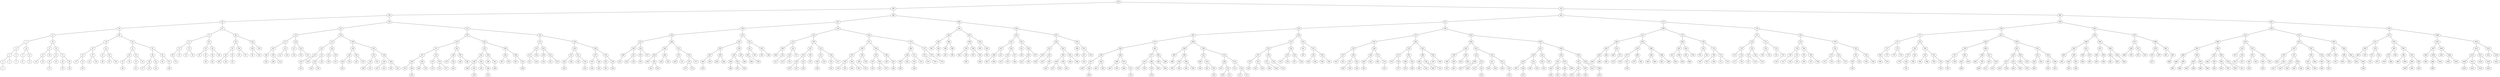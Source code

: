 graph BST {
    node [fontname="Helvetica"];
    455 [label="455"];
    455 -- 246;
    246 [label="246"];
    246 -- 104;
    104 [label="104"];
    104 -- 68;
    68 [label="68"];
    68 -- 30;
    30 [label="30"];
    30 -- 13;
    13 [label="13"];
    13 -- 7;
    7 [label="7"];
    7 -- 4;
    4 [label="4"];
    4 -- 2;
    2 [label="2"];
    2 -- 0;
    0 [label="0"];
    0 -- 1;
    1 [label="1"];
    2 -- 3;
    3 [label="3"];
    4 -- 6;
    6 [label="6"];
    6 -- 5;
    5 [label="5"];
    7 -- 10;
    10 [label="10"];
    10 -- 9;
    9 [label="9"];
    9 -- 8;
    8 [label="8"];
    10 -- 12;
    12 [label="12"];
    12 -- 11;
    11 [label="11"];
    13 -- 19;
    19 [label="19"];
    19 -- 17;
    17 [label="17"];
    17 -- 15;
    15 [label="15"];
    15 -- 14;
    14 [label="14"];
    15 -- 16;
    16 [label="16"];
    17 -- 18;
    18 [label="18"];
    19 -- 24;
    24 [label="24"];
    24 -- 22;
    22 [label="22"];
    22 -- 20;
    20 [label="20"];
    20 -- 21;
    21 [label="21"];
    22 -- 23;
    23 [label="23"];
    24 -- 27;
    27 [label="27"];
    27 -- 26;
    26 [label="26"];
    26 -- 25;
    25 [label="25"];
    27 -- 28;
    28 [label="28"];
    28 -- 29;
    29 [label="29"];
    30 -- 46;
    46 [label="46"];
    46 -- 39;
    39 [label="39"];
    39 -- 35;
    35 [label="35"];
    35 -- 32;
    32 [label="32"];
    32 -- 31;
    31 [label="31"];
    32 -- 33;
    33 [label="33"];
    33 -- 34;
    34 [label="34"];
    35 -- 37;
    37 [label="37"];
    37 -- 36;
    36 [label="36"];
    37 -- 38;
    38 [label="38"];
    39 -- 42;
    42 [label="42"];
    42 -- 41;
    41 [label="41"];
    41 -- 40;
    40 [label="40"];
    42 -- 44;
    44 [label="44"];
    44 -- 43;
    43 [label="43"];
    44 -- 45;
    45 [label="45"];
    46 -- 56;
    56 [label="56"];
    56 -- 51;
    51 [label="51"];
    51 -- 49;
    49 [label="49"];
    49 -- 47;
    47 [label="47"];
    47 -- 48;
    48 [label="48"];
    49 -- 50;
    50 [label="50"];
    51 -- 54;
    54 [label="54"];
    54 -- 53;
    53 [label="53"];
    53 -- 52;
    52 [label="52"];
    54 -- 55;
    55 [label="55"];
    56 -- 63;
    63 [label="63"];
    63 -- 60;
    60 [label="60"];
    60 -- 58;
    58 [label="58"];
    58 -- 57;
    57 [label="57"];
    58 -- 59;
    59 [label="59"];
    60 -- 62;
    62 [label="62"];
    62 -- 61;
    61 [label="61"];
    63 -- 65;
    65 [label="65"];
    65 -- 64;
    64 [label="64"];
    65 -- 67;
    67 [label="67"];
    67 -- 66;
    66 [label="66"];
    68 -- 87;
    87 [label="87"];
    87 -- 77;
    77 [label="77"];
    77 -- 73;
    73 [label="73"];
    73 -- 71;
    71 [label="71"];
    71 -- 69;
    69 [label="69"];
    69 -- 70;
    70 [label="70"];
    71 -- 72;
    72 [label="72"];
    73 -- 75;
    75 [label="75"];
    75 -- 74;
    74 [label="74"];
    75 -- 76;
    76 [label="76"];
    77 -- 82;
    82 [label="82"];
    82 -- 79;
    79 [label="79"];
    79 -- 78;
    78 [label="78"];
    79 -- 81;
    81 [label="81"];
    81 -- 80;
    80 [label="80"];
    82 -- 85;
    85 [label="85"];
    85 -- 84;
    84 [label="84"];
    84 -- 83;
    83 [label="83"];
    85 -- 86;
    86 [label="86"];
    87 -- 98;
    98 [label="98"];
    98 -- 94;
    94 [label="94"];
    94 -- 91;
    91 [label="91"];
    91 -- 89;
    89 [label="89"];
    89 -- 88;
    88 [label="88"];
    89 -- 90;
    90 [label="90"];
    91 -- 92;
    92 [label="92"];
    92 -- 93;
    93 [label="93"];
    94 -- 96;
    96 [label="96"];
    96 -- 95;
    95 [label="95"];
    96 -- 97;
    97 [label="97"];
    98 -- 102;
    102 [label="102"];
    102 -- 100;
    100 [label="100"];
    100 -- 99;
    99 [label="99"];
    100 -- 101;
    101 [label="101"];
    102 -- 103;
    103 [label="103"];
    104 -- 162;
    162 [label="162"];
    162 -- 122;
    122 [label="122"];
    122 -- 115;
    115 [label="115"];
    115 -- 111;
    111 [label="111"];
    111 -- 107;
    107 [label="107"];
    107 -- 106;
    106 [label="106"];
    106 -- 105;
    105 [label="105"];
    107 -- 109;
    109 [label="109"];
    109 -- 108;
    108 [label="108"];
    109 -- 110;
    110 [label="110"];
    111 -- 113;
    113 [label="113"];
    113 -- 112;
    112 [label="112"];
    113 -- 114;
    114 [label="114"];
    115 -- 118;
    118 [label="118"];
    118 -- 117;
    117 [label="117"];
    117 -- 116;
    116 [label="116"];
    118 -- 120;
    120 [label="120"];
    120 -- 119;
    119 [label="119"];
    120 -- 121;
    121 [label="121"];
    122 -- 139;
    139 [label="139"];
    139 -- 133;
    133 [label="133"];
    133 -- 127;
    127 [label="127"];
    127 -- 125;
    125 [label="125"];
    125 -- 124;
    124 [label="124"];
    124 -- 123;
    123 [label="123"];
    125 -- 126;
    126 [label="126"];
    127 -- 131;
    131 [label="131"];
    131 -- 129;
    129 [label="129"];
    129 -- 128;
    128 [label="128"];
    129 -- 130;
    130 [label="130"];
    131 -- 132;
    132 [label="132"];
    133 -- 136;
    136 [label="136"];
    136 -- 135;
    135 [label="135"];
    135 -- 134;
    134 [label="134"];
    136 -- 138;
    138 [label="138"];
    138 -- 137;
    137 [label="137"];
    139 -- 148;
    148 [label="148"];
    148 -- 144;
    144 [label="144"];
    144 -- 142;
    142 [label="142"];
    142 -- 140;
    140 [label="140"];
    140 -- 141;
    141 [label="141"];
    142 -- 143;
    143 [label="143"];
    144 -- 146;
    146 [label="146"];
    146 -- 145;
    145 [label="145"];
    146 -- 147;
    147 [label="147"];
    148 -- 154;
    154 [label="154"];
    154 -- 152;
    152 [label="152"];
    152 -- 150;
    150 [label="150"];
    150 -- 149;
    149 [label="149"];
    150 -- 151;
    151 [label="151"];
    152 -- 153;
    153 [label="153"];
    154 -- 158;
    158 [label="158"];
    158 -- 156;
    156 [label="156"];
    156 -- 155;
    155 [label="155"];
    156 -- 157;
    157 [label="157"];
    158 -- 160;
    160 [label="160"];
    160 -- 159;
    159 [label="159"];
    160 -- 161;
    161 [label="161"];
    162 -- 211;
    211 [label="211"];
    211 -- 187;
    187 [label="187"];
    187 -- 178;
    178 [label="178"];
    178 -- 171;
    171 [label="171"];
    171 -- 167;
    167 [label="167"];
    167 -- 164;
    164 [label="164"];
    164 -- 163;
    163 [label="163"];
    164 -- 166;
    166 [label="166"];
    166 -- 165;
    165 [label="165"];
    167 -- 169;
    169 [label="169"];
    169 -- 168;
    168 [label="168"];
    169 -- 170;
    170 [label="170"];
    171 -- 174;
    174 [label="174"];
    174 -- 172;
    172 [label="172"];
    172 -- 173;
    173 [label="173"];
    174 -- 176;
    176 [label="176"];
    176 -- 175;
    175 [label="175"];
    176 -- 177;
    177 [label="177"];
    178 -- 183;
    183 [label="183"];
    183 -- 180;
    180 [label="180"];
    180 -- 179;
    179 [label="179"];
    180 -- 182;
    182 [label="182"];
    182 -- 181;
    181 [label="181"];
    183 -- 185;
    185 [label="185"];
    185 -- 184;
    184 [label="184"];
    185 -- 186;
    186 [label="186"];
    187 -- 202;
    202 [label="202"];
    202 -- 197;
    197 [label="197"];
    197 -- 192;
    192 [label="192"];
    192 -- 189;
    189 [label="189"];
    189 -- 188;
    188 [label="188"];
    189 -- 191;
    191 [label="191"];
    191 -- 190;
    190 [label="190"];
    192 -- 194;
    194 [label="194"];
    194 -- 193;
    193 [label="193"];
    194 -- 196;
    196 [label="196"];
    196 -- 195;
    195 [label="195"];
    197 -- 199;
    199 [label="199"];
    199 -- 198;
    198 [label="198"];
    199 -- 201;
    201 [label="201"];
    201 -- 200;
    200 [label="200"];
    202 -- 206;
    206 [label="206"];
    206 -- 204;
    204 [label="204"];
    204 -- 203;
    203 [label="203"];
    204 -- 205;
    205 [label="205"];
    206 -- 208;
    208 [label="208"];
    208 -- 207;
    207 [label="207"];
    208 -- 210;
    210 [label="210"];
    210 -- 209;
    209 [label="209"];
    211 -- 224;
    224 [label="224"];
    224 -- 217;
    217 [label="217"];
    217 -- 215;
    215 [label="215"];
    215 -- 213;
    213 [label="213"];
    213 -- 212;
    212 [label="212"];
    213 -- 214;
    214 [label="214"];
    215 -- 216;
    216 [label="216"];
    217 -- 220;
    220 [label="220"];
    220 -- 218;
    218 [label="218"];
    218 -- 219;
    219 [label="219"];
    220 -- 222;
    222 [label="222"];
    222 -- 221;
    221 [label="221"];
    222 -- 223;
    223 [label="223"];
    224 -- 234;
    234 [label="234"];
    234 -- 229;
    229 [label="229"];
    229 -- 227;
    227 [label="227"];
    227 -- 226;
    226 [label="226"];
    226 -- 225;
    225 [label="225"];
    227 -- 228;
    228 [label="228"];
    229 -- 231;
    231 [label="231"];
    231 -- 230;
    230 [label="230"];
    231 -- 232;
    232 [label="232"];
    232 -- 233;
    233 [label="233"];
    234 -- 240;
    240 [label="240"];
    240 -- 237;
    237 [label="237"];
    237 -- 235;
    235 [label="235"];
    235 -- 236;
    236 [label="236"];
    237 -- 238;
    238 [label="238"];
    238 -- 239;
    239 [label="239"];
    240 -- 243;
    243 [label="243"];
    243 -- 242;
    242 [label="242"];
    242 -- 241;
    241 [label="241"];
    243 -- 244;
    244 [label="244"];
    244 -- 245;
    245 [label="245"];
    246 -- 380;
    380 [label="380"];
    380 -- 307;
    307 [label="307"];
    307 -- 278;
    278 [label="278"];
    278 -- 258;
    258 [label="258"];
    258 -- 253;
    253 [label="253"];
    253 -- 249;
    249 [label="249"];
    249 -- 248;
    248 [label="248"];
    248 -- 247;
    247 [label="247"];
    249 -- 251;
    251 [label="251"];
    251 -- 250;
    250 [label="250"];
    251 -- 252;
    252 [label="252"];
    253 -- 256;
    256 [label="256"];
    256 -- 255;
    255 [label="255"];
    255 -- 254;
    254 [label="254"];
    256 -- 257;
    257 [label="257"];
    258 -- 268;
    268 [label="268"];
    268 -- 264;
    264 [label="264"];
    264 -- 260;
    260 [label="260"];
    260 -- 259;
    259 [label="259"];
    260 -- 262;
    262 [label="262"];
    262 -- 261;
    261 [label="261"];
    262 -- 263;
    263 [label="263"];
    264 -- 266;
    266 [label="266"];
    266 -- 265;
    265 [label="265"];
    266 -- 267;
    267 [label="267"];
    268 -- 272;
    272 [label="272"];
    272 -- 270;
    270 [label="270"];
    270 -- 269;
    269 [label="269"];
    270 -- 271;
    271 [label="271"];
    272 -- 276;
    276 [label="276"];
    276 -- 274;
    274 [label="274"];
    274 -- 273;
    273 [label="273"];
    274 -- 275;
    275 [label="275"];
    276 -- 277;
    277 [label="277"];
    278 -- 297;
    297 [label="297"];
    297 -- 287;
    287 [label="287"];
    287 -- 283;
    283 [label="283"];
    283 -- 281;
    281 [label="281"];
    281 -- 280;
    280 [label="280"];
    280 -- 279;
    279 [label="279"];
    281 -- 282;
    282 [label="282"];
    283 -- 285;
    285 [label="285"];
    285 -- 284;
    284 [label="284"];
    285 -- 286;
    286 [label="286"];
    287 -- 294;
    294 [label="294"];
    294 -- 290;
    290 [label="290"];
    290 -- 289;
    289 [label="289"];
    289 -- 288;
    288 [label="288"];
    290 -- 292;
    292 [label="292"];
    292 -- 291;
    291 [label="291"];
    292 -- 293;
    293 [label="293"];
    294 -- 295;
    295 [label="295"];
    295 -- 296;
    296 [label="296"];
    297 -- 303;
    303 [label="303"];
    303 -- 301;
    301 [label="301"];
    301 -- 299;
    299 [label="299"];
    299 -- 298;
    298 [label="298"];
    299 -- 300;
    300 [label="300"];
    301 -- 302;
    302 [label="302"];
    303 -- 305;
    305 [label="305"];
    305 -- 304;
    304 [label="304"];
    305 -- 306;
    306 [label="306"];
    307 -- 338;
    338 [label="338"];
    338 -- 318;
    318 [label="318"];
    318 -- 312;
    312 [label="312"];
    312 -- 309;
    309 [label="309"];
    309 -- 308;
    308 [label="308"];
    309 -- 310;
    310 [label="310"];
    310 -- 311;
    311 [label="311"];
    312 -- 316;
    316 [label="316"];
    316 -- 314;
    314 [label="314"];
    314 -- 313;
    313 [label="313"];
    314 -- 315;
    315 [label="315"];
    316 -- 317;
    317 [label="317"];
    318 -- 328;
    328 [label="328"];
    328 -- 325;
    325 [label="325"];
    325 -- 322;
    322 [label="322"];
    322 -- 320;
    320 [label="320"];
    320 -- 319;
    319 [label="319"];
    320 -- 321;
    321 [label="321"];
    322 -- 323;
    323 [label="323"];
    323 -- 324;
    324 [label="324"];
    325 -- 326;
    326 [label="326"];
    326 -- 327;
    327 [label="327"];
    328 -- 333;
    333 [label="333"];
    333 -- 331;
    331 [label="331"];
    331 -- 329;
    329 [label="329"];
    329 -- 330;
    330 [label="330"];
    331 -- 332;
    332 [label="332"];
    333 -- 336;
    336 [label="336"];
    336 -- 335;
    335 [label="335"];
    335 -- 334;
    334 [label="334"];
    336 -- 337;
    337 [label="337"];
    338 -- 363;
    363 [label="363"];
    363 -- 351;
    351 [label="351"];
    351 -- 346;
    346 [label="346"];
    346 -- 342;
    342 [label="342"];
    342 -- 340;
    340 [label="340"];
    340 -- 339;
    339 [label="339"];
    340 -- 341;
    341 [label="341"];
    342 -- 344;
    344 [label="344"];
    344 -- 343;
    343 [label="343"];
    344 -- 345;
    345 [label="345"];
    346 -- 349;
    349 [label="349"];
    349 -- 348;
    348 [label="348"];
    348 -- 347;
    347 [label="347"];
    349 -- 350;
    350 [label="350"];
    351 -- 358;
    358 [label="358"];
    358 -- 354;
    354 [label="354"];
    354 -- 353;
    353 [label="353"];
    353 -- 352;
    352 [label="352"];
    354 -- 356;
    356 [label="356"];
    356 -- 355;
    355 [label="355"];
    356 -- 357;
    357 [label="357"];
    358 -- 360;
    360 [label="360"];
    360 -- 359;
    359 [label="359"];
    360 -- 361;
    361 [label="361"];
    361 -- 362;
    362 [label="362"];
    363 -- 373;
    373 [label="373"];
    373 -- 368;
    368 [label="368"];
    368 -- 366;
    366 [label="366"];
    366 -- 365;
    365 [label="365"];
    365 -- 364;
    364 [label="364"];
    366 -- 367;
    367 [label="367"];
    368 -- 371;
    371 [label="371"];
    371 -- 370;
    370 [label="370"];
    370 -- 369;
    369 [label="369"];
    371 -- 372;
    372 [label="372"];
    373 -- 377;
    377 [label="377"];
    377 -- 375;
    375 [label="375"];
    375 -- 374;
    374 [label="374"];
    375 -- 376;
    376 [label="376"];
    377 -- 379;
    379 [label="379"];
    379 -- 378;
    378 [label="378"];
    380 -- 406;
    406 [label="406"];
    406 -- 391;
    391 [label="391"];
    391 -- 385;
    385 [label="385"];
    385 -- 382;
    382 [label="382"];
    382 -- 381;
    381 [label="381"];
    382 -- 383;
    383 [label="383"];
    383 -- 384;
    384 [label="384"];
    385 -- 388;
    388 [label="388"];
    388 -- 386;
    386 [label="386"];
    386 -- 387;
    387 [label="387"];
    388 -- 389;
    389 [label="389"];
    389 -- 390;
    390 [label="390"];
    391 -- 401;
    401 [label="401"];
    401 -- 396;
    396 [label="396"];
    396 -- 393;
    393 [label="393"];
    393 -- 392;
    392 [label="392"];
    393 -- 394;
    394 [label="394"];
    394 -- 395;
    395 [label="395"];
    396 -- 398;
    398 [label="398"];
    398 -- 397;
    397 [label="397"];
    398 -- 399;
    399 [label="399"];
    399 -- 400;
    400 [label="400"];
    401 -- 403;
    403 [label="403"];
    403 -- 402;
    402 [label="402"];
    403 -- 404;
    404 [label="404"];
    404 -- 405;
    405 [label="405"];
    406 -- 428;
    428 [label="428"];
    428 -- 419;
    419 [label="419"];
    419 -- 412;
    412 [label="412"];
    412 -- 410;
    410 [label="410"];
    410 -- 408;
    408 [label="408"];
    408 -- 407;
    407 [label="407"];
    408 -- 409;
    409 [label="409"];
    410 -- 411;
    411 [label="411"];
    412 -- 416;
    416 [label="416"];
    416 -- 414;
    414 [label="414"];
    414 -- 413;
    413 [label="413"];
    414 -- 415;
    415 [label="415"];
    416 -- 417;
    417 [label="417"];
    417 -- 418;
    418 [label="418"];
    419 -- 422;
    422 [label="422"];
    422 -- 421;
    421 [label="421"];
    421 -- 420;
    420 [label="420"];
    422 -- 426;
    426 [label="426"];
    426 -- 424;
    424 [label="424"];
    424 -- 423;
    423 [label="423"];
    424 -- 425;
    425 [label="425"];
    426 -- 427;
    427 [label="427"];
    428 -- 447;
    447 [label="447"];
    447 -- 436;
    436 [label="436"];
    436 -- 431;
    431 [label="431"];
    431 -- 429;
    429 [label="429"];
    429 -- 430;
    430 [label="430"];
    431 -- 433;
    433 [label="433"];
    433 -- 432;
    432 [label="432"];
    433 -- 435;
    435 [label="435"];
    435 -- 434;
    434 [label="434"];
    436 -- 443;
    443 [label="443"];
    443 -- 440;
    440 [label="440"];
    440 -- 438;
    438 [label="438"];
    438 -- 437;
    437 [label="437"];
    438 -- 439;
    439 [label="439"];
    440 -- 442;
    442 [label="442"];
    442 -- 441;
    441 [label="441"];
    443 -- 445;
    445 [label="445"];
    445 -- 444;
    444 [label="444"];
    445 -- 446;
    446 [label="446"];
    447 -- 450;
    450 [label="450"];
    450 -- 448;
    448 [label="448"];
    448 -- 449;
    449 [label="449"];
    450 -- 453;
    453 [label="453"];
    453 -- 451;
    451 [label="451"];
    451 -- 452;
    452 [label="452"];
    453 -- 454;
    454 [label="454"];
    455 -- 767;
    767 [label="767"];
    767 -- 661;
    661 [label="661"];
    661 -- 551;
    551 [label="551"];
    551 -- 518;
    518 [label="518"];
    518 -- 487;
    487 [label="487"];
    487 -- 473;
    473 [label="473"];
    473 -- 464;
    464 [label="464"];
    464 -- 460;
    460 [label="460"];
    460 -- 457;
    457 [label="457"];
    457 -- 456;
    456 [label="456"];
    457 -- 459;
    459 [label="459"];
    459 -- 458;
    458 [label="458"];
    460 -- 462;
    462 [label="462"];
    462 -- 461;
    461 [label="461"];
    462 -- 463;
    463 [label="463"];
    464 -- 468;
    468 [label="468"];
    468 -- 466;
    466 [label="466"];
    466 -- 465;
    465 [label="465"];
    466 -- 467;
    467 [label="467"];
    468 -- 470;
    470 [label="470"];
    470 -- 469;
    469 [label="469"];
    470 -- 471;
    471 [label="471"];
    471 -- 472;
    472 [label="472"];
    473 -- 482;
    482 [label="482"];
    482 -- 477;
    477 [label="477"];
    477 -- 475;
    475 [label="475"];
    475 -- 474;
    474 [label="474"];
    475 -- 476;
    476 [label="476"];
    477 -- 480;
    480 [label="480"];
    480 -- 479;
    479 [label="479"];
    479 -- 478;
    478 [label="478"];
    480 -- 481;
    481 [label="481"];
    482 -- 485;
    485 [label="485"];
    485 -- 484;
    484 [label="484"];
    484 -- 483;
    483 [label="483"];
    485 -- 486;
    486 [label="486"];
    487 -- 498;
    498 [label="498"];
    498 -- 490;
    490 [label="490"];
    490 -- 489;
    489 [label="489"];
    489 -- 488;
    488 [label="488"];
    490 -- 494;
    494 [label="494"];
    494 -- 492;
    492 [label="492"];
    492 -- 491;
    491 [label="491"];
    492 -- 493;
    493 [label="493"];
    494 -- 496;
    496 [label="496"];
    496 -- 495;
    495 [label="495"];
    496 -- 497;
    497 [label="497"];
    498 -- 506;
    506 [label="506"];
    506 -- 501;
    501 [label="501"];
    501 -- 499;
    499 [label="499"];
    499 -- 500;
    500 [label="500"];
    501 -- 503;
    503 [label="503"];
    503 -- 502;
    502 [label="502"];
    503 -- 505;
    505 [label="505"];
    505 -- 504;
    504 [label="504"];
    506 -- 512;
    512 [label="512"];
    512 -- 508;
    508 [label="508"];
    508 -- 507;
    507 [label="507"];
    508 -- 510;
    510 [label="510"];
    510 -- 509;
    509 [label="509"];
    510 -- 511;
    511 [label="511"];
    512 -- 514;
    514 [label="514"];
    514 -- 513;
    513 [label="513"];
    514 -- 516;
    516 [label="516"];
    516 -- 515;
    515 [label="515"];
    516 -- 517;
    517 [label="517"];
    518 -- 540;
    540 [label="540"];
    540 -- 532;
    532 [label="532"];
    532 -- 525;
    525 [label="525"];
    525 -- 521;
    521 [label="521"];
    521 -- 519;
    519 [label="519"];
    519 -- 520;
    520 [label="520"];
    521 -- 523;
    523 [label="523"];
    523 -- 522;
    522 [label="522"];
    523 -- 524;
    524 [label="524"];
    525 -- 529;
    529 [label="529"];
    529 -- 527;
    527 [label="527"];
    527 -- 526;
    526 [label="526"];
    527 -- 528;
    528 [label="528"];
    529 -- 530;
    530 [label="530"];
    530 -- 531;
    531 [label="531"];
    532 -- 536;
    536 [label="536"];
    536 -- 534;
    534 [label="534"];
    534 -- 533;
    533 [label="533"];
    534 -- 535;
    535 [label="535"];
    536 -- 538;
    538 [label="538"];
    538 -- 537;
    537 [label="537"];
    538 -- 539;
    539 [label="539"];
    540 -- 543;
    543 [label="543"];
    543 -- 541;
    541 [label="541"];
    541 -- 542;
    542 [label="542"];
    543 -- 547;
    547 [label="547"];
    547 -- 545;
    545 [label="545"];
    545 -- 544;
    544 [label="544"];
    545 -- 546;
    546 [label="546"];
    547 -- 549;
    549 [label="549"];
    549 -- 548;
    548 [label="548"];
    549 -- 550;
    550 [label="550"];
    551 -- 596;
    596 [label="596"];
    596 -- 573;
    573 [label="573"];
    573 -- 563;
    563 [label="563"];
    563 -- 555;
    555 [label="555"];
    555 -- 553;
    553 [label="553"];
    553 -- 552;
    552 [label="552"];
    553 -- 554;
    554 [label="554"];
    555 -- 560;
    560 [label="560"];
    560 -- 557;
    557 [label="557"];
    557 -- 556;
    556 [label="556"];
    557 -- 558;
    558 [label="558"];
    560 -- 561;
    561 [label="561"];
    561 -- 562;
    562 [label="562"];
    563 -- 568;
    568 [label="568"];
    568 -- 566;
    566 [label="566"];
    566 -- 564;
    564 [label="564"];
    564 -- 565;
    565 [label="565"];
    566 -- 567;
    567 [label="567"];
    568 -- 570;
    570 [label="570"];
    570 -- 569;
    569 [label="569"];
    570 -- 572;
    572 [label="572"];
    572 -- 571;
    571 [label="571"];
    573 -- 584;
    584 [label="584"];
    584 -- 578;
    578 [label="578"];
    578 -- 575;
    575 [label="575"];
    575 -- 574;
    574 [label="574"];
    575 -- 576;
    576 [label="576"];
    576 -- 577;
    577 [label="577"];
    578 -- 581;
    581 [label="581"];
    581 -- 580;
    580 [label="580"];
    580 -- 579;
    579 [label="579"];
    581 -- 583;
    583 [label="583"];
    583 -- 582;
    582 [label="582"];
    584 -- 592;
    592 [label="592"];
    592 -- 588;
    588 [label="588"];
    588 -- 586;
    586 [label="586"];
    586 -- 585;
    585 [label="585"];
    586 -- 587;
    587 [label="587"];
    588 -- 590;
    590 [label="590"];
    590 -- 589;
    589 [label="589"];
    590 -- 591;
    591 [label="591"];
    592 -- 594;
    594 [label="594"];
    594 -- 593;
    593 [label="593"];
    594 -- 595;
    595 [label="595"];
    596 -- 624;
    624 [label="624"];
    624 -- 606;
    606 [label="606"];
    606 -- 602;
    602 [label="602"];
    602 -- 599;
    599 [label="599"];
    599 -- 598;
    598 [label="598"];
    598 -- 597;
    597 [label="597"];
    599 -- 600;
    600 [label="600"];
    600 -- 601;
    601 [label="601"];
    602 -- 604;
    604 [label="604"];
    604 -- 603;
    603 [label="603"];
    604 -- 605;
    605 [label="605"];
    606 -- 615;
    615 [label="615"];
    615 -- 610;
    610 [label="610"];
    610 -- 608;
    608 [label="608"];
    608 -- 607;
    607 [label="607"];
    608 -- 609;
    609 [label="609"];
    610 -- 612;
    612 [label="612"];
    612 -- 611;
    611 [label="611"];
    612 -- 613;
    613 [label="613"];
    613 -- 614;
    614 [label="614"];
    615 -- 619;
    619 [label="619"];
    619 -- 617;
    617 [label="617"];
    617 -- 616;
    616 [label="616"];
    617 -- 618;
    618 [label="618"];
    619 -- 621;
    621 [label="621"];
    621 -- 620;
    620 [label="620"];
    621 -- 622;
    622 [label="622"];
    622 -- 623;
    623 [label="623"];
    624 -- 638;
    638 [label="638"];
    638 -- 633;
    633 [label="633"];
    633 -- 629;
    629 [label="629"];
    629 -- 626;
    626 [label="626"];
    626 -- 625;
    625 [label="625"];
    626 -- 628;
    628 [label="628"];
    628 -- 627;
    627 [label="627"];
    629 -- 631;
    631 [label="631"];
    631 -- 630;
    630 [label="630"];
    631 -- 632;
    632 [label="632"];
    633 -- 636;
    636 [label="636"];
    636 -- 634;
    634 [label="634"];
    634 -- 635;
    635 [label="635"];
    636 -- 637;
    637 [label="637"];
    638 -- 649;
    649 [label="649"];
    649 -- 644;
    644 [label="644"];
    644 -- 641;
    641 [label="641"];
    641 -- 639;
    639 [label="639"];
    639 -- 640;
    640 [label="640"];
    641 -- 642;
    642 [label="642"];
    642 -- 643;
    643 [label="643"];
    644 -- 647;
    647 [label="647"];
    647 -- 646;
    646 [label="646"];
    646 -- 645;
    645 [label="645"];
    647 -- 648;
    648 [label="648"];
    649 -- 656;
    656 [label="656"];
    656 -- 653;
    653 [label="653"];
    653 -- 651;
    651 [label="651"];
    651 -- 650;
    650 [label="650"];
    651 -- 652;
    652 [label="652"];
    653 -- 655;
    655 [label="655"];
    655 -- 654;
    654 [label="654"];
    656 -- 658;
    658 [label="658"];
    658 -- 657;
    657 [label="657"];
    658 -- 660;
    660 [label="660"];
    660 -- 659;
    659 [label="659"];
    661 -- 714;
    714 [label="714"];
    714 -- 690;
    690 [label="690"];
    690 -- 673;
    673 [label="673"];
    673 -- 668;
    668 [label="668"];
    668 -- 665;
    665 [label="665"];
    665 -- 663;
    663 [label="663"];
    663 -- 662;
    662 [label="662"];
    663 -- 664;
    664 [label="664"];
    665 -- 666;
    666 [label="666"];
    666 -- 667;
    667 [label="667"];
    668 -- 670;
    670 [label="670"];
    670 -- 669;
    669 [label="669"];
    670 -- 671;
    671 [label="671"];
    671 -- 672;
    672 [label="672"];
    673 -- 682;
    682 [label="682"];
    682 -- 678;
    678 [label="678"];
    678 -- 675;
    675 [label="675"];
    675 -- 674;
    674 [label="674"];
    675 -- 677;
    677 [label="677"];
    677 -- 676;
    676 [label="676"];
    678 -- 680;
    680 [label="680"];
    680 -- 679;
    679 [label="679"];
    680 -- 681;
    681 [label="681"];
    682 -- 686;
    686 [label="686"];
    686 -- 684;
    684 [label="684"];
    684 -- 683;
    683 [label="683"];
    684 -- 685;
    685 [label="685"];
    686 -- 688;
    688 [label="688"];
    688 -- 687;
    687 [label="687"];
    688 -- 689;
    689 [label="689"];
    690 -- 701;
    701 [label="701"];
    701 -- 696;
    696 [label="696"];
    696 -- 693;
    693 [label="693"];
    693 -- 691;
    691 [label="691"];
    691 -- 692;
    692 [label="692"];
    693 -- 694;
    694 [label="694"];
    694 -- 695;
    695 [label="695"];
    696 -- 699;
    699 [label="699"];
    699 -- 697;
    697 [label="697"];
    697 -- 698;
    698 [label="698"];
    699 -- 700;
    700 [label="700"];
    701 -- 706;
    706 [label="706"];
    706 -- 703;
    703 [label="703"];
    703 -- 702;
    702 [label="702"];
    703 -- 705;
    705 [label="705"];
    705 -- 704;
    704 [label="704"];
    706 -- 710;
    710 [label="710"];
    710 -- 708;
    708 [label="708"];
    708 -- 707;
    707 [label="707"];
    708 -- 709;
    709 [label="709"];
    710 -- 712;
    712 [label="712"];
    712 -- 711;
    711 [label="711"];
    712 -- 713;
    713 [label="713"];
    714 -- 736;
    736 [label="736"];
    736 -- 727;
    727 [label="727"];
    727 -- 720;
    720 [label="720"];
    720 -- 716;
    716 [label="716"];
    716 -- 715;
    715 [label="715"];
    716 -- 718;
    718 [label="718"];
    718 -- 717;
    717 [label="717"];
    718 -- 719;
    719 [label="719"];
    720 -- 724;
    724 [label="724"];
    724 -- 722;
    722 [label="722"];
    722 -- 721;
    721 [label="721"];
    722 -- 723;
    723 [label="723"];
    724 -- 726;
    726 [label="726"];
    726 -- 725;
    725 [label="725"];
    727 -- 731;
    731 [label="731"];
    731 -- 729;
    729 [label="729"];
    729 -- 728;
    728 [label="728"];
    729 -- 730;
    730 [label="730"];
    731 -- 733;
    733 [label="733"];
    733 -- 732;
    732 [label="732"];
    733 -- 735;
    735 [label="735"];
    735 -- 734;
    734 [label="734"];
    736 -- 750;
    750 [label="750"];
    750 -- 743;
    743 [label="743"];
    743 -- 739;
    739 [label="739"];
    739 -- 738;
    738 [label="738"];
    738 -- 737;
    737 [label="737"];
    739 -- 741;
    741 [label="741"];
    741 -- 740;
    740 [label="740"];
    741 -- 742;
    742 [label="742"];
    743 -- 746;
    746 [label="746"];
    746 -- 745;
    745 [label="745"];
    745 -- 744;
    744 [label="744"];
    746 -- 748;
    748 [label="748"];
    748 -- 747;
    747 [label="747"];
    748 -- 749;
    749 [label="749"];
    750 -- 758;
    758 [label="758"];
    758 -- 754;
    754 [label="754"];
    754 -- 752;
    752 [label="752"];
    752 -- 751;
    751 [label="751"];
    752 -- 753;
    753 [label="753"];
    754 -- 756;
    756 [label="756"];
    756 -- 755;
    755 [label="755"];
    756 -- 757;
    757 [label="757"];
    758 -- 763;
    763 [label="763"];
    763 -- 761;
    761 [label="761"];
    761 -- 760;
    760 [label="760"];
    760 -- 759;
    759 [label="759"];
    761 -- 762;
    762 [label="762"];
    763 -- 765;
    765 [label="765"];
    765 -- 764;
    764 [label="764"];
    765 -- 766;
    766 [label="766"];
    767 -- 885;
    885 [label="885"];
    885 -- 839;
    839 [label="839"];
    839 -- 794;
    794 [label="794"];
    794 -- 777;
    777 [label="777"];
    777 -- 773;
    773 [label="773"];
    773 -- 771;
    771 [label="771"];
    771 -- 769;
    769 [label="769"];
    769 -- 768;
    768 [label="768"];
    769 -- 770;
    770 [label="770"];
    771 -- 772;
    772 [label="772"];
    773 -- 775;
    775 [label="775"];
    775 -- 774;
    774 [label="774"];
    775 -- 776;
    776 [label="776"];
    777 -- 785;
    785 [label="785"];
    785 -- 782;
    782 [label="782"];
    782 -- 779;
    779 [label="779"];
    779 -- 778;
    778 [label="778"];
    779 -- 780;
    780 [label="780"];
    780 -- 781;
    781 [label="781"];
    782 -- 783;
    783 [label="783"];
    783 -- 784;
    784 [label="784"];
    785 -- 789;
    789 [label="789"];
    789 -- 787;
    787 [label="787"];
    787 -- 786;
    786 [label="786"];
    787 -- 788;
    788 [label="788"];
    789 -- 791;
    791 [label="791"];
    791 -- 790;
    790 [label="790"];
    791 -- 792;
    792 [label="792"];
    792 -- 793;
    793 [label="793"];
    794 -- 815;
    815 [label="815"];
    815 -- 804;
    804 [label="804"];
    804 -- 799;
    799 [label="799"];
    799 -- 797;
    797 [label="797"];
    797 -- 796;
    796 [label="796"];
    796 -- 795;
    795 [label="795"];
    797 -- 798;
    798 [label="798"];
    799 -- 802;
    802 [label="802"];
    802 -- 801;
    801 [label="801"];
    801 -- 800;
    800 [label="800"];
    802 -- 803;
    803 [label="803"];
    804 -- 809;
    809 [label="809"];
    809 -- 806;
    806 [label="806"];
    806 -- 805;
    805 [label="805"];
    806 -- 807;
    807 [label="807"];
    807 -- 808;
    808 [label="808"];
    809 -- 812;
    812 [label="812"];
    812 -- 810;
    810 [label="810"];
    810 -- 811;
    811 [label="811"];
    812 -- 814;
    814 [label="814"];
    814 -- 813;
    813 [label="813"];
    815 -- 828;
    828 [label="828"];
    828 -- 823;
    823 [label="823"];
    823 -- 819;
    819 [label="819"];
    819 -- 817;
    817 [label="817"];
    817 -- 816;
    816 [label="816"];
    817 -- 818;
    818 [label="818"];
    819 -- 821;
    821 [label="821"];
    821 -- 820;
    820 [label="820"];
    821 -- 822;
    822 [label="822"];
    823 -- 826;
    826 [label="826"];
    826 -- 824;
    824 [label="824"];
    824 -- 825;
    825 [label="825"];
    826 -- 827;
    827 [label="827"];
    828 -- 833;
    833 [label="833"];
    833 -- 831;
    831 [label="831"];
    831 -- 830;
    830 [label="830"];
    830 -- 829;
    829 [label="829"];
    831 -- 832;
    832 [label="832"];
    833 -- 836;
    836 [label="836"];
    836 -- 835;
    835 [label="835"];
    835 -- 834;
    834 [label="834"];
    836 -- 838;
    838 [label="838"];
    838 -- 837;
    837 [label="837"];
    839 -- 867;
    867 [label="867"];
    867 -- 854;
    854 [label="854"];
    854 -- 848;
    848 [label="848"];
    848 -- 842;
    842 [label="842"];
    842 -- 840;
    840 [label="840"];
    840 -- 841;
    841 [label="841"];
    842 -- 845;
    845 [label="845"];
    845 -- 844;
    844 [label="844"];
    844 -- 843;
    843 [label="843"];
    845 -- 847;
    847 [label="847"];
    847 -- 846;
    846 [label="846"];
    848 -- 851;
    851 [label="851"];
    851 -- 849;
    849 [label="849"];
    849 -- 850;
    850 [label="850"];
    851 -- 853;
    853 [label="853"];
    853 -- 852;
    852 [label="852"];
    854 -- 860;
    860 [label="860"];
    860 -- 857;
    857 [label="857"];
    857 -- 856;
    856 [label="856"];
    856 -- 855;
    855 [label="855"];
    857 -- 858;
    858 [label="858"];
    858 -- 859;
    859 [label="859"];
    860 -- 864;
    864 [label="864"];
    864 -- 862;
    862 [label="862"];
    862 -- 861;
    861 [label="861"];
    862 -- 863;
    863 [label="863"];
    864 -- 866;
    866 [label="866"];
    866 -- 865;
    865 [label="865"];
    867 -- 875;
    875 [label="875"];
    875 -- 871;
    871 [label="871"];
    871 -- 869;
    869 [label="869"];
    869 -- 868;
    868 [label="868"];
    869 -- 870;
    870 [label="870"];
    871 -- 873;
    873 [label="873"];
    873 -- 872;
    872 [label="872"];
    873 -- 874;
    874 [label="874"];
    875 -- 880;
    880 [label="880"];
    880 -- 878;
    878 [label="878"];
    878 -- 876;
    876 [label="876"];
    876 -- 877;
    877 [label="877"];
    878 -- 879;
    879 [label="879"];
    880 -- 882;
    882 [label="882"];
    882 -- 881;
    881 [label="881"];
    882 -- 883;
    883 [label="883"];
    883 -- 884;
    884 [label="884"];
    885 -- 967;
    967 [label="967"];
    967 -- 928;
    928 [label="928"];
    928 -- 912;
    912 [label="912"];
    912 -- 899;
    899 [label="899"];
    899 -- 891;
    891 [label="891"];
    891 -- 888;
    888 [label="888"];
    888 -- 886;
    886 [label="886"];
    886 -- 887;
    887 [label="887"];
    888 -- 890;
    890 [label="890"];
    890 -- 889;
    889 [label="889"];
    891 -- 895;
    895 [label="895"];
    895 -- 893;
    893 [label="893"];
    893 -- 892;
    892 [label="892"];
    893 -- 894;
    894 [label="894"];
    895 -- 897;
    897 [label="897"];
    897 -- 896;
    896 [label="896"];
    897 -- 898;
    898 [label="898"];
    899 -- 904;
    904 [label="904"];
    904 -- 901;
    901 [label="901"];
    901 -- 900;
    900 [label="900"];
    901 -- 903;
    903 [label="903"];
    903 -- 902;
    902 [label="902"];
    904 -- 908;
    908 [label="908"];
    908 -- 906;
    906 [label="906"];
    906 -- 905;
    905 [label="905"];
    906 -- 907;
    907 [label="907"];
    908 -- 910;
    910 [label="910"];
    910 -- 909;
    909 [label="909"];
    910 -- 911;
    911 [label="911"];
    912 -- 918;
    918 [label="918"];
    918 -- 914;
    914 [label="914"];
    914 -- 913;
    913 [label="913"];
    914 -- 916;
    916 [label="916"];
    916 -- 915;
    915 [label="915"];
    916 -- 917;
    917 [label="917"];
    918 -- 923;
    923 [label="923"];
    923 -- 921;
    921 [label="921"];
    921 -- 920;
    920 [label="920"];
    920 -- 919;
    919 [label="919"];
    921 -- 922;
    922 [label="922"];
    923 -- 926;
    926 [label="926"];
    926 -- 924;
    924 [label="924"];
    924 -- 925;
    925 [label="925"];
    926 -- 927;
    927 [label="927"];
    928 -- 953;
    953 [label="953"];
    953 -- 941;
    941 [label="941"];
    941 -- 933;
    933 [label="933"];
    933 -- 930;
    930 [label="930"];
    930 -- 929;
    929 [label="929"];
    930 -- 932;
    932 [label="932"];
    932 -- 931;
    931 [label="931"];
    933 -- 937;
    937 [label="937"];
    937 -- 935;
    935 [label="935"];
    935 -- 934;
    934 [label="934"];
    935 -- 936;
    936 [label="936"];
    937 -- 939;
    939 [label="939"];
    939 -- 938;
    938 [label="938"];
    939 -- 940;
    940 [label="940"];
    941 -- 947;
    947 [label="947"];
    947 -- 945;
    945 [label="945"];
    945 -- 943;
    943 [label="943"];
    943 -- 942;
    942 [label="942"];
    943 -- 944;
    944 [label="944"];
    945 -- 946;
    946 [label="946"];
    947 -- 950;
    950 [label="950"];
    950 -- 949;
    949 [label="949"];
    949 -- 948;
    948 [label="948"];
    950 -- 951;
    951 [label="951"];
    951 -- 952;
    952 [label="952"];
    953 -- 958;
    958 [label="958"];
    958 -- 955;
    955 [label="955"];
    955 -- 954;
    954 [label="954"];
    955 -- 956;
    956 [label="956"];
    956 -- 957;
    957 [label="957"];
    958 -- 962;
    962 [label="962"];
    962 -- 960;
    960 [label="960"];
    960 -- 959;
    959 [label="959"];
    960 -- 961;
    961 [label="961"];
    962 -- 964;
    964 [label="964"];
    964 -- 963;
    963 [label="963"];
    964 -- 965;
    965 [label="965"];
    965 -- 966;
    966 [label="966"];
    967 -- 994;
    994 [label="994"];
    994 -- 977;
    977 [label="977"];
    977 -- 971;
    971 [label="971"];
    971 -- 969;
    969 [label="969"];
    969 -- 968;
    968 [label="968"];
    969 -- 970;
    970 [label="970"];
    971 -- 974;
    974 [label="974"];
    974 -- 972;
    972 [label="972"];
    972 -- 973;
    973 [label="973"];
    974 -- 976;
    976 [label="976"];
    976 -- 975;
    975 [label="975"];
    977 -- 983;
    983 [label="983"];
    983 -- 981;
    981 [label="981"];
    981 -- 979;
    979 [label="979"];
    979 -- 978;
    978 [label="978"];
    979 -- 980;
    980 [label="980"];
    981 -- 982;
    982 [label="982"];
    983 -- 987;
    987 [label="987"];
    987 -- 985;
    985 [label="985"];
    985 -- 984;
    984 [label="984"];
    985 -- 986;
    986 [label="986"];
    987 -- 991;
    991 [label="991"];
    991 -- 989;
    989 [label="989"];
    989 -- 988;
    988 [label="988"];
    989 -- 990;
    990 [label="990"];
    991 -- 992;
    992 [label="992"];
    992 -- 993;
    993 [label="993"];
    994 -- 1008;
    1008 [label="1008"];
    1008 -- 1002;
    1002 [label="1002"];
    1002 -- 997;
    997 [label="997"];
    997 -- 996;
    996 [label="996"];
    996 -- 995;
    995 [label="995"];
    997 -- 1000;
    1000 [label="1000"];
    1000 -- 998;
    998 [label="998"];
    998 -- 999;
    999 [label="999"];
    1000 -- 1001;
    1001 [label="1001"];
    1002 -- 1004;
    1004 [label="1004"];
    1004 -- 1003;
    1003 [label="1003"];
    1004 -- 1006;
    1006 [label="1006"];
    1006 -- 1005;
    1005 [label="1005"];
    1006 -- 1007;
    1007 [label="1007"];
    1008 -- 1020;
    1020 [label="1020"];
    1020 -- 1015;
    1015 [label="1015"];
    1015 -- 1011;
    1011 [label="1011"];
    1011 -- 1009;
    1009 [label="1009"];
    1009 -- 1010;
    1010 [label="1010"];
    1011 -- 1013;
    1013 [label="1013"];
    1013 -- 1012;
    1012 [label="1012"];
    1013 -- 1014;
    1014 [label="1014"];
    1015 -- 1017;
    1017 [label="1017"];
    1017 -- 1016;
    1016 [label="1016"];
    1017 -- 1019;
    1019 [label="1019"];
    1019 -- 1018;
    1018 [label="1018"];
    1020 -- 1022;
    1022 [label="1022"];
    1022 -- 1021;
    1021 [label="1021"];
    1022 -- 1024;
    1024 [label="1024"];
    1024 -- 1023;
    1023 [label="1023"];
}

